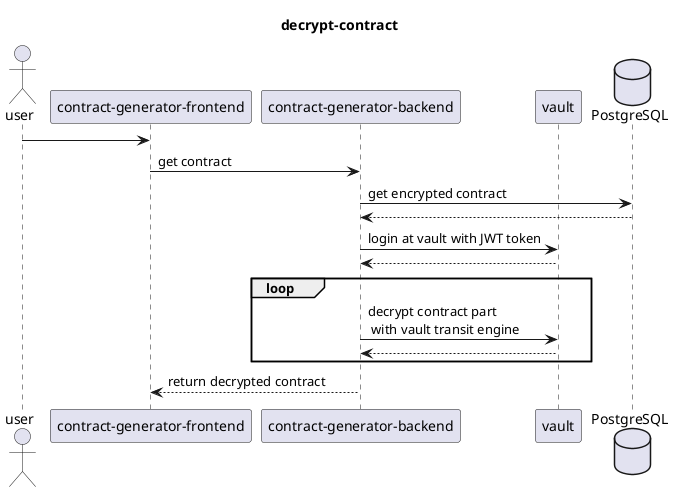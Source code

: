 @startuml
title decrypt-contract

actor user
participant "contract-generator-frontend" as frontend
participant "contract-generator-backend" as contract
participant vault
database PostgreSQL

user -> frontend
frontend -> contract: get contract
contract -> PostgreSQL: get encrypted contract
PostgreSQL --> contract
contract -> vault: login at vault with JWT token
vault --> contract
loop
    contract -> vault: decrypt contract part \n with vault transit engine
    vault --> contract
end
contract --> frontend: return decrypted contract

@enduml